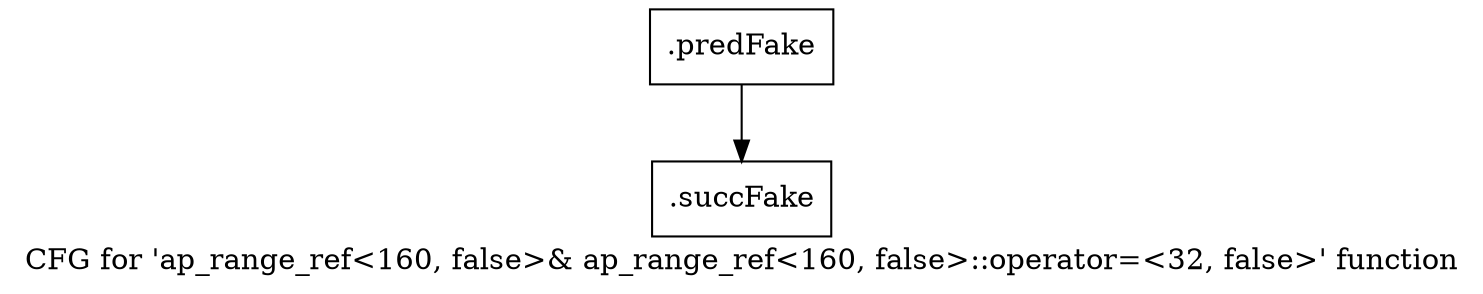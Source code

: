 digraph "CFG for 'ap_range_ref\<160, false\>& ap_range_ref\<160, false\>::operator=\<32, false\>' function" {
	label="CFG for 'ap_range_ref\<160, false\>& ap_range_ref\<160, false\>::operator=\<32, false\>' function";

	Node0x5cd92e0 [shape=record,filename="",linenumber="",label="{.predFake}"];
	Node0x5cd92e0 -> Node0x615a6a0[ callList="" memoryops="" filename="/mnt/xilinx/Vitis_HLS/2021.2/include/ap_int_ref.h" execusionnum="5"];
	Node0x615a6a0 [shape=record,filename="/mnt/xilinx/Vitis_HLS/2021.2/include/ap_int_ref.h",linenumber="416",label="{.succFake}"];
}
